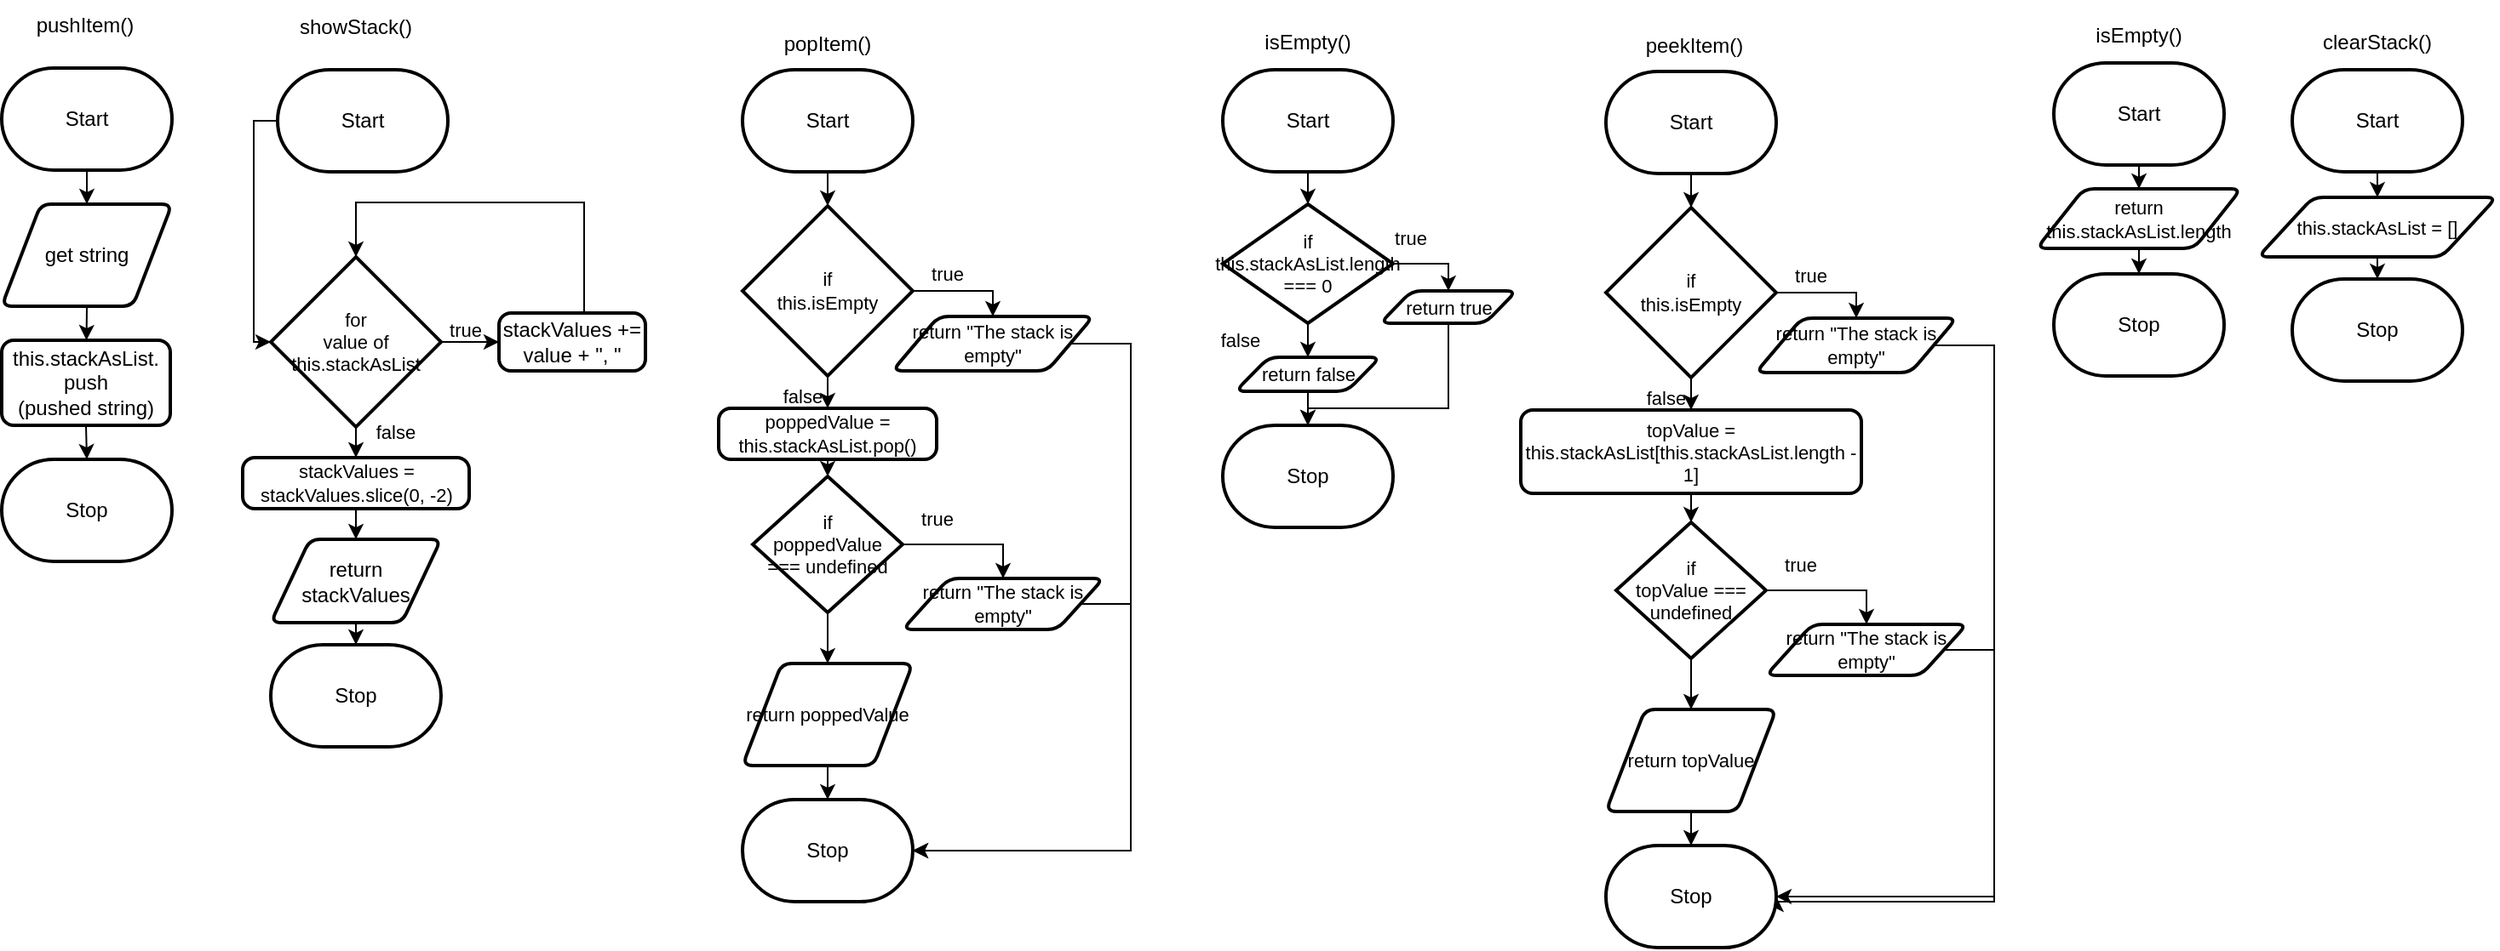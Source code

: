 <mxfile>
    <diagram id="gcvXgwt0DQH-BrGoPt2i" name="Page-1">
        <mxGraphModel dx="630" dy="330" grid="1" gridSize="10" guides="1" tooltips="1" connect="1" arrows="1" fold="1" page="1" pageScale="1" pageWidth="827" pageHeight="1169" math="0" shadow="0">
            <root>
                <mxCell id="0"/>
                <mxCell id="1" parent="0"/>
                <mxCell id="2" style="edgeStyle=none;html=1;exitX=0.5;exitY=1;exitDx=0;exitDy=0;exitPerimeter=0;entryX=0.5;entryY=0;entryDx=0;entryDy=0;" parent="1" source="3" target="5" edge="1">
                    <mxGeometry relative="1" as="geometry"/>
                </mxCell>
                <mxCell id="3" value="Start" style="strokeWidth=2;html=1;shape=mxgraph.flowchart.terminator;whiteSpace=wrap;" parent="1" vertex="1">
                    <mxGeometry x="22" y="250" width="100" height="60" as="geometry"/>
                </mxCell>
                <mxCell id="4" style="edgeStyle=none;html=1;exitX=0.5;exitY=1;exitDx=0;exitDy=0;" parent="1" source="5" target="7" edge="1">
                    <mxGeometry relative="1" as="geometry"/>
                </mxCell>
                <mxCell id="5" value="get string" style="shape=parallelogram;html=1;strokeWidth=2;perimeter=parallelogramPerimeter;whiteSpace=wrap;rounded=1;arcSize=12;size=0.23;" parent="1" vertex="1">
                    <mxGeometry x="22" y="330" width="100" height="60" as="geometry"/>
                </mxCell>
                <mxCell id="6" style="edgeStyle=none;html=1;exitX=0.5;exitY=1;exitDx=0;exitDy=0;entryX=0.5;entryY=0;entryDx=0;entryDy=0;entryPerimeter=0;" parent="1" source="7" target="8" edge="1">
                    <mxGeometry relative="1" as="geometry"/>
                </mxCell>
                <mxCell id="7" value="this.stackAsList.&lt;br&gt;push&lt;br&gt;(pushed string)" style="rounded=1;whiteSpace=wrap;html=1;absoluteArcSize=1;arcSize=14;strokeWidth=2;" parent="1" vertex="1">
                    <mxGeometry x="22" y="410" width="99" height="50" as="geometry"/>
                </mxCell>
                <mxCell id="8" value="Stop" style="strokeWidth=2;html=1;shape=mxgraph.flowchart.terminator;whiteSpace=wrap;" parent="1" vertex="1">
                    <mxGeometry x="22" y="480" width="100" height="60" as="geometry"/>
                </mxCell>
                <mxCell id="9" value="pushItem()" style="text;strokeColor=none;align=center;fillColor=none;html=1;verticalAlign=middle;whiteSpace=wrap;rounded=0;" parent="1" vertex="1">
                    <mxGeometry x="41" y="210" width="60" height="30" as="geometry"/>
                </mxCell>
                <mxCell id="10" value="showStack()" style="text;strokeColor=none;align=center;fillColor=none;html=1;verticalAlign=middle;whiteSpace=wrap;rounded=0;" parent="1" vertex="1">
                    <mxGeometry x="200" y="211" width="60" height="30" as="geometry"/>
                </mxCell>
                <mxCell id="104" style="edgeStyle=orthogonalEdgeStyle;shape=connector;rounded=0;html=1;exitX=0;exitY=0.5;exitDx=0;exitDy=0;exitPerimeter=0;entryX=0;entryY=0.5;entryDx=0;entryDy=0;entryPerimeter=0;labelBackgroundColor=default;strokeColor=default;fontFamily=Helvetica;fontSize=11;fontColor=default;endArrow=classic;" parent="1" source="12" target="21" edge="1">
                    <mxGeometry relative="1" as="geometry"/>
                </mxCell>
                <mxCell id="12" value="Start" style="strokeWidth=2;html=1;shape=mxgraph.flowchart.terminator;whiteSpace=wrap;" parent="1" vertex="1">
                    <mxGeometry x="184" y="251" width="100" height="60" as="geometry"/>
                </mxCell>
                <mxCell id="45" style="edgeStyle=orthogonalEdgeStyle;shape=connector;rounded=0;html=1;exitX=0.5;exitY=0;exitDx=0;exitDy=0;entryX=0.5;entryY=0;entryDx=0;entryDy=0;entryPerimeter=0;labelBackgroundColor=default;strokeColor=default;fontFamily=Helvetica;fontSize=11;fontColor=default;endArrow=classic;" parent="1" source="17" target="21" edge="1">
                    <mxGeometry relative="1" as="geometry">
                        <Array as="points">
                            <mxPoint x="364" y="329"/>
                            <mxPoint x="230" y="329"/>
                        </Array>
                    </mxGeometry>
                </mxCell>
                <mxCell id="17" value="stackValues += value + &quot;, &quot;" style="rounded=1;whiteSpace=wrap;html=1;absoluteArcSize=1;arcSize=14;strokeWidth=2;" parent="1" vertex="1">
                    <mxGeometry x="314" y="394" width="86" height="34" as="geometry"/>
                </mxCell>
                <mxCell id="102" style="edgeStyle=orthogonalEdgeStyle;shape=connector;rounded=0;html=1;exitX=0.5;exitY=1;exitDx=0;exitDy=0;entryX=0.5;entryY=0;entryDx=0;entryDy=0;entryPerimeter=0;labelBackgroundColor=default;strokeColor=default;fontFamily=Helvetica;fontSize=11;fontColor=default;endArrow=classic;" parent="1" source="19" target="20" edge="1">
                    <mxGeometry relative="1" as="geometry"/>
                </mxCell>
                <mxCell id="19" value="return stackValues" style="shape=parallelogram;html=1;strokeWidth=2;perimeter=parallelogramPerimeter;whiteSpace=wrap;rounded=1;arcSize=12;size=0.23;" parent="1" vertex="1">
                    <mxGeometry x="180" y="527" width="100" height="49" as="geometry"/>
                </mxCell>
                <mxCell id="20" value="Stop" style="strokeWidth=2;html=1;shape=mxgraph.flowchart.terminator;whiteSpace=wrap;" parent="1" vertex="1">
                    <mxGeometry x="180" y="589" width="100" height="60" as="geometry"/>
                </mxCell>
                <mxCell id="36" style="edgeStyle=orthogonalEdgeStyle;shape=connector;rounded=0;html=1;exitX=0.5;exitY=1;exitDx=0;exitDy=0;exitPerimeter=0;entryX=0.5;entryY=0;entryDx=0;entryDy=0;labelBackgroundColor=default;strokeColor=default;fontFamily=Helvetica;fontSize=11;fontColor=default;endArrow=classic;" parent="1" source="21" target="33" edge="1">
                    <mxGeometry relative="1" as="geometry"/>
                </mxCell>
                <mxCell id="42" style="edgeStyle=orthogonalEdgeStyle;shape=connector;rounded=0;html=1;exitX=1;exitY=0.5;exitDx=0;exitDy=0;exitPerimeter=0;entryX=0;entryY=0.5;entryDx=0;entryDy=0;labelBackgroundColor=default;strokeColor=default;fontFamily=Helvetica;fontSize=11;fontColor=default;endArrow=classic;" parent="1" source="21" target="17" edge="1">
                    <mxGeometry relative="1" as="geometry"/>
                </mxCell>
                <mxCell id="21" value="for&lt;br&gt;value of this.stackAsList" style="strokeWidth=2;html=1;shape=mxgraph.flowchart.decision;whiteSpace=wrap;fontFamily=Helvetica;fontSize=11;fontColor=default;" parent="1" vertex="1">
                    <mxGeometry x="180" y="361" width="100" height="100" as="geometry"/>
                </mxCell>
                <mxCell id="26" value="true" style="text;html=1;align=center;verticalAlign=middle;resizable=0;points=[];autosize=1;strokeColor=none;fillColor=none;fontSize=11;fontFamily=Helvetica;fontColor=default;" parent="1" vertex="1">
                    <mxGeometry x="274" y="389" width="40" height="30" as="geometry"/>
                </mxCell>
                <mxCell id="101" style="edgeStyle=orthogonalEdgeStyle;shape=connector;rounded=0;html=1;exitX=0.5;exitY=1;exitDx=0;exitDy=0;entryX=0.5;entryY=0;entryDx=0;entryDy=0;labelBackgroundColor=default;strokeColor=default;fontFamily=Helvetica;fontSize=11;fontColor=default;endArrow=classic;" parent="1" source="33" target="19" edge="1">
                    <mxGeometry relative="1" as="geometry"/>
                </mxCell>
                <mxCell id="33" value="stackValues = stackValues.slice(0, -2)" style="rounded=1;whiteSpace=wrap;html=1;absoluteArcSize=1;arcSize=14;strokeWidth=2;fontFamily=Helvetica;fontSize=11;fontColor=default;fillColor=none;gradientColor=none;" parent="1" vertex="1">
                    <mxGeometry x="163.5" y="479" width="133" height="30" as="geometry"/>
                </mxCell>
                <mxCell id="38" value="false" style="text;html=1;align=center;verticalAlign=middle;resizable=0;points=[];autosize=1;strokeColor=none;fillColor=none;fontSize=11;fontFamily=Helvetica;fontColor=default;" parent="1" vertex="1">
                    <mxGeometry x="228" y="449" width="50" height="30" as="geometry"/>
                </mxCell>
                <mxCell id="62" style="edgeStyle=orthogonalEdgeStyle;shape=connector;rounded=0;html=1;exitX=0.5;exitY=1;exitDx=0;exitDy=0;exitPerimeter=0;labelBackgroundColor=default;strokeColor=default;fontFamily=Helvetica;fontSize=11;fontColor=default;endArrow=classic;" parent="1" source="46" target="61" edge="1">
                    <mxGeometry relative="1" as="geometry"/>
                </mxCell>
                <mxCell id="46" value="Start" style="strokeWidth=2;html=1;shape=mxgraph.flowchart.terminator;whiteSpace=wrap;" parent="1" vertex="1">
                    <mxGeometry x="457" y="251" width="100" height="60" as="geometry"/>
                </mxCell>
                <mxCell id="47" value="popItem()" style="text;strokeColor=none;align=center;fillColor=none;html=1;verticalAlign=middle;whiteSpace=wrap;rounded=0;" parent="1" vertex="1">
                    <mxGeometry x="477" y="221" width="60" height="30" as="geometry"/>
                </mxCell>
                <mxCell id="65" style="edgeStyle=orthogonalEdgeStyle;shape=connector;rounded=0;html=1;exitX=1;exitY=0.5;exitDx=0;exitDy=0;exitPerimeter=0;entryX=0.5;entryY=0;entryDx=0;entryDy=0;labelBackgroundColor=default;strokeColor=default;fontFamily=Helvetica;fontSize=11;fontColor=default;endArrow=classic;" parent="1" source="61" target="64" edge="1">
                    <mxGeometry relative="1" as="geometry"/>
                </mxCell>
                <mxCell id="69" style="edgeStyle=orthogonalEdgeStyle;shape=connector;rounded=0;html=1;exitX=0.5;exitY=1;exitDx=0;exitDy=0;exitPerimeter=0;labelBackgroundColor=default;strokeColor=default;fontFamily=Helvetica;fontSize=11;fontColor=default;endArrow=classic;" parent="1" source="61" target="68" edge="1">
                    <mxGeometry relative="1" as="geometry"/>
                </mxCell>
                <mxCell id="61" value="if&lt;br&gt;this.isEmpty" style="strokeWidth=2;html=1;shape=mxgraph.flowchart.decision;whiteSpace=wrap;fontFamily=Helvetica;fontSize=11;fontColor=default;" parent="1" vertex="1">
                    <mxGeometry x="457" y="331" width="100" height="100" as="geometry"/>
                </mxCell>
                <mxCell id="82" style="edgeStyle=orthogonalEdgeStyle;shape=connector;rounded=0;html=1;exitX=1;exitY=0.5;exitDx=0;exitDy=0;entryX=1;entryY=0.5;entryDx=0;entryDy=0;entryPerimeter=0;labelBackgroundColor=default;strokeColor=default;fontFamily=Helvetica;fontSize=11;fontColor=default;endArrow=classic;" parent="1" source="64" target="79" edge="1">
                    <mxGeometry relative="1" as="geometry">
                        <Array as="points">
                            <mxPoint x="685" y="412"/>
                            <mxPoint x="685" y="710"/>
                        </Array>
                    </mxGeometry>
                </mxCell>
                <mxCell id="64" value="return &quot;The stack is empty&quot;" style="shape=parallelogram;html=1;strokeWidth=2;perimeter=parallelogramPerimeter;whiteSpace=wrap;rounded=1;arcSize=12;size=0.23;fontFamily=Helvetica;fontSize=11;fontColor=default;" parent="1" vertex="1">
                    <mxGeometry x="545" y="396" width="118" height="32" as="geometry"/>
                </mxCell>
                <mxCell id="67" value="true" style="text;html=1;align=center;verticalAlign=middle;resizable=0;points=[];autosize=1;strokeColor=none;fillColor=none;fontSize=11;fontFamily=Helvetica;fontColor=default;" parent="1" vertex="1">
                    <mxGeometry x="557" y="356" width="40" height="30" as="geometry"/>
                </mxCell>
                <mxCell id="73" style="edgeStyle=orthogonalEdgeStyle;shape=connector;rounded=0;html=1;exitX=0.5;exitY=1;exitDx=0;exitDy=0;entryX=0.5;entryY=0;entryDx=0;entryDy=0;entryPerimeter=0;labelBackgroundColor=default;strokeColor=default;fontFamily=Helvetica;fontSize=11;fontColor=default;endArrow=classic;" parent="1" source="68" target="72" edge="1">
                    <mxGeometry relative="1" as="geometry"/>
                </mxCell>
                <mxCell id="68" value="poppedValue = this.stackAsList.pop()" style="rounded=1;whiteSpace=wrap;html=1;absoluteArcSize=1;arcSize=14;strokeWidth=2;fontFamily=Helvetica;fontSize=11;fontColor=default;" parent="1" vertex="1">
                    <mxGeometry x="443" y="450" width="128" height="30" as="geometry"/>
                </mxCell>
                <mxCell id="70" value="false" style="text;html=1;align=center;verticalAlign=middle;resizable=0;points=[];autosize=1;strokeColor=none;fillColor=none;fontSize=11;fontFamily=Helvetica;fontColor=default;" parent="1" vertex="1">
                    <mxGeometry x="467" y="428" width="50" height="30" as="geometry"/>
                </mxCell>
                <mxCell id="76" style="edgeStyle=orthogonalEdgeStyle;shape=connector;rounded=0;html=1;exitX=1;exitY=0.5;exitDx=0;exitDy=0;exitPerimeter=0;entryX=0.5;entryY=0;entryDx=0;entryDy=0;labelBackgroundColor=default;strokeColor=default;fontFamily=Helvetica;fontSize=11;fontColor=default;endArrow=classic;" parent="1" source="72" target="74" edge="1">
                    <mxGeometry relative="1" as="geometry"/>
                </mxCell>
                <mxCell id="81" style="edgeStyle=orthogonalEdgeStyle;shape=connector;rounded=0;html=1;exitX=0.5;exitY=1;exitDx=0;exitDy=0;exitPerimeter=0;entryX=0.5;entryY=0;entryDx=0;entryDy=0;labelBackgroundColor=default;strokeColor=default;fontFamily=Helvetica;fontSize=11;fontColor=default;endArrow=classic;" parent="1" source="72" target="78" edge="1">
                    <mxGeometry relative="1" as="geometry"/>
                </mxCell>
                <mxCell id="72" value="if&lt;br&gt;poppedValue === undefined" style="strokeWidth=2;html=1;shape=mxgraph.flowchart.decision;whiteSpace=wrap;fontFamily=Helvetica;fontSize=11;fontColor=default;" parent="1" vertex="1">
                    <mxGeometry x="463" y="490" width="88" height="80" as="geometry"/>
                </mxCell>
                <mxCell id="83" style="edgeStyle=orthogonalEdgeStyle;shape=connector;rounded=0;html=1;exitX=1;exitY=0.5;exitDx=0;exitDy=0;entryX=1;entryY=0.5;entryDx=0;entryDy=0;entryPerimeter=0;labelBackgroundColor=default;strokeColor=default;fontFamily=Helvetica;fontSize=11;fontColor=default;endArrow=classic;" parent="1" source="74" target="79" edge="1">
                    <mxGeometry relative="1" as="geometry">
                        <Array as="points">
                            <mxPoint x="685" y="565"/>
                            <mxPoint x="685" y="710"/>
                        </Array>
                    </mxGeometry>
                </mxCell>
                <mxCell id="74" value="return &quot;The stack is empty&quot;" style="shape=parallelogram;html=1;strokeWidth=2;perimeter=parallelogramPerimeter;whiteSpace=wrap;rounded=1;arcSize=12;size=0.23;fontFamily=Helvetica;fontSize=11;fontColor=default;" parent="1" vertex="1">
                    <mxGeometry x="551" y="550" width="118" height="30" as="geometry"/>
                </mxCell>
                <mxCell id="77" value="true" style="text;html=1;align=center;verticalAlign=middle;resizable=0;points=[];autosize=1;strokeColor=none;fillColor=none;fontSize=11;fontFamily=Helvetica;fontColor=default;" parent="1" vertex="1">
                    <mxGeometry x="551" y="500" width="40" height="30" as="geometry"/>
                </mxCell>
                <mxCell id="84" style="edgeStyle=orthogonalEdgeStyle;shape=connector;rounded=0;html=1;exitX=0.5;exitY=1;exitDx=0;exitDy=0;labelBackgroundColor=default;strokeColor=default;fontFamily=Helvetica;fontSize=11;fontColor=default;endArrow=classic;" parent="1" source="78" target="79" edge="1">
                    <mxGeometry relative="1" as="geometry"/>
                </mxCell>
                <mxCell id="78" value="return poppedValue" style="shape=parallelogram;html=1;strokeWidth=2;perimeter=parallelogramPerimeter;whiteSpace=wrap;rounded=1;arcSize=12;size=0.23;fontFamily=Helvetica;fontSize=11;fontColor=default;" parent="1" vertex="1">
                    <mxGeometry x="457" y="600" width="100" height="60" as="geometry"/>
                </mxCell>
                <mxCell id="79" value="Stop" style="strokeWidth=2;html=1;shape=mxgraph.flowchart.terminator;whiteSpace=wrap;" parent="1" vertex="1">
                    <mxGeometry x="457" y="680" width="100" height="60" as="geometry"/>
                </mxCell>
                <mxCell id="85" value="isEmpty()" style="text;strokeColor=none;align=center;fillColor=none;html=1;verticalAlign=middle;whiteSpace=wrap;rounded=0;" parent="1" vertex="1">
                    <mxGeometry x="759" y="220" width="60" height="30" as="geometry"/>
                </mxCell>
                <mxCell id="89" style="edgeStyle=orthogonalEdgeStyle;shape=connector;rounded=0;html=1;exitX=0.5;exitY=1;exitDx=0;exitDy=0;exitPerimeter=0;labelBackgroundColor=default;strokeColor=default;fontFamily=Helvetica;fontSize=11;fontColor=default;endArrow=classic;" parent="1" source="86" target="88" edge="1">
                    <mxGeometry relative="1" as="geometry"/>
                </mxCell>
                <mxCell id="86" value="Start" style="strokeWidth=2;html=1;shape=mxgraph.flowchart.terminator;whiteSpace=wrap;" parent="1" vertex="1">
                    <mxGeometry x="739" y="251" width="100" height="60" as="geometry"/>
                </mxCell>
                <mxCell id="93" style="edgeStyle=orthogonalEdgeStyle;shape=connector;rounded=0;html=1;exitX=1;exitY=0.5;exitDx=0;exitDy=0;exitPerimeter=0;entryX=0.5;entryY=0;entryDx=0;entryDy=0;labelBackgroundColor=default;strokeColor=default;fontFamily=Helvetica;fontSize=11;fontColor=default;endArrow=classic;" parent="1" source="88" target="92" edge="1">
                    <mxGeometry relative="1" as="geometry"/>
                </mxCell>
                <mxCell id="96" style="edgeStyle=orthogonalEdgeStyle;shape=connector;rounded=0;html=1;exitX=0.5;exitY=1;exitDx=0;exitDy=0;exitPerimeter=0;entryX=0.5;entryY=0;entryDx=0;entryDy=0;labelBackgroundColor=default;strokeColor=default;fontFamily=Helvetica;fontSize=11;fontColor=default;endArrow=classic;" parent="1" source="88" target="90" edge="1">
                    <mxGeometry relative="1" as="geometry"/>
                </mxCell>
                <mxCell id="88" value="if&lt;br&gt;this.stackAsList.length === 0" style="strokeWidth=2;html=1;shape=mxgraph.flowchart.decision;whiteSpace=wrap;fontFamily=Helvetica;fontSize=11;fontColor=default;" parent="1" vertex="1">
                    <mxGeometry x="739" y="330" width="100" height="70" as="geometry"/>
                </mxCell>
                <mxCell id="98" style="edgeStyle=orthogonalEdgeStyle;shape=connector;rounded=0;html=1;exitX=0.5;exitY=1;exitDx=0;exitDy=0;entryX=0.5;entryY=0;entryDx=0;entryDy=0;entryPerimeter=0;labelBackgroundColor=default;strokeColor=default;fontFamily=Helvetica;fontSize=11;fontColor=default;endArrow=classic;" parent="1" source="90" target="91" edge="1">
                    <mxGeometry relative="1" as="geometry"/>
                </mxCell>
                <mxCell id="90" value="return false" style="shape=parallelogram;html=1;strokeWidth=2;perimeter=parallelogramPerimeter;whiteSpace=wrap;rounded=1;arcSize=12;size=0.23;fontFamily=Helvetica;fontSize=11;fontColor=default;" parent="1" vertex="1">
                    <mxGeometry x="746.5" y="420" width="85" height="20" as="geometry"/>
                </mxCell>
                <mxCell id="91" value="Stop" style="strokeWidth=2;html=1;shape=mxgraph.flowchart.terminator;whiteSpace=wrap;" parent="1" vertex="1">
                    <mxGeometry x="739" y="460" width="100" height="60" as="geometry"/>
                </mxCell>
                <mxCell id="108" style="edgeStyle=orthogonalEdgeStyle;shape=connector;rounded=0;html=1;exitX=0.5;exitY=1;exitDx=0;exitDy=0;entryX=0.5;entryY=0;entryDx=0;entryDy=0;entryPerimeter=0;labelBackgroundColor=default;strokeColor=default;fontFamily=Helvetica;fontSize=11;fontColor=default;endArrow=classic;" parent="1" source="92" target="91" edge="1">
                    <mxGeometry relative="1" as="geometry">
                        <Array as="points">
                            <mxPoint x="872" y="450"/>
                            <mxPoint x="789" y="450"/>
                        </Array>
                    </mxGeometry>
                </mxCell>
                <mxCell id="92" value="return true" style="shape=parallelogram;html=1;strokeWidth=2;perimeter=parallelogramPerimeter;whiteSpace=wrap;rounded=1;arcSize=12;size=0.23;fontFamily=Helvetica;fontSize=11;fontColor=default;" parent="1" vertex="1">
                    <mxGeometry x="831.5" y="381" width="80" height="19" as="geometry"/>
                </mxCell>
                <mxCell id="94" value="true" style="text;html=1;align=center;verticalAlign=middle;resizable=0;points=[];autosize=1;strokeColor=none;fillColor=none;fontSize=11;fontFamily=Helvetica;fontColor=default;" parent="1" vertex="1">
                    <mxGeometry x="829" y="335" width="40" height="30" as="geometry"/>
                </mxCell>
                <mxCell id="95" value="false" style="text;html=1;align=center;verticalAlign=middle;resizable=0;points=[];autosize=1;strokeColor=none;fillColor=none;fontSize=11;fontFamily=Helvetica;fontColor=default;" parent="1" vertex="1">
                    <mxGeometry x="724" y="395" width="50" height="30" as="geometry"/>
                </mxCell>
                <mxCell id="123" value="isEmpty()" style="text;strokeColor=none;align=center;fillColor=none;html=1;verticalAlign=middle;whiteSpace=wrap;rounded=0;" parent="1" vertex="1">
                    <mxGeometry x="1247" y="216" width="60" height="30" as="geometry"/>
                </mxCell>
                <mxCell id="124" style="edgeStyle=orthogonalEdgeStyle;shape=connector;rounded=0;html=1;exitX=0.5;exitY=1;exitDx=0;exitDy=0;exitPerimeter=0;entryX=0.5;entryY=0;entryDx=0;entryDy=0;labelBackgroundColor=default;strokeColor=default;fontFamily=Helvetica;fontSize=11;fontColor=default;endArrow=classic;" parent="1" source="125" target="128" edge="1">
                    <mxGeometry relative="1" as="geometry"/>
                </mxCell>
                <mxCell id="125" value="Start" style="strokeWidth=2;html=1;shape=mxgraph.flowchart.terminator;whiteSpace=wrap;" parent="1" vertex="1">
                    <mxGeometry x="1227" y="247" width="100" height="60" as="geometry"/>
                </mxCell>
                <mxCell id="126" value="Stop" style="strokeWidth=2;html=1;shape=mxgraph.flowchart.terminator;whiteSpace=wrap;" parent="1" vertex="1">
                    <mxGeometry x="1227" y="371" width="100" height="60" as="geometry"/>
                </mxCell>
                <mxCell id="127" style="edgeStyle=orthogonalEdgeStyle;shape=connector;rounded=0;html=1;exitX=0.5;exitY=1;exitDx=0;exitDy=0;labelBackgroundColor=default;strokeColor=default;fontFamily=Helvetica;fontSize=11;fontColor=default;endArrow=classic;" parent="1" source="128" target="126" edge="1">
                    <mxGeometry relative="1" as="geometry"/>
                </mxCell>
                <mxCell id="128" value="return this.stackAsList.length" style="shape=parallelogram;html=1;strokeWidth=2;perimeter=parallelogramPerimeter;whiteSpace=wrap;rounded=1;arcSize=12;size=0.23;fontFamily=Helvetica;fontSize=11;fontColor=default;" parent="1" vertex="1">
                    <mxGeometry x="1217" y="321" width="120" height="35" as="geometry"/>
                </mxCell>
                <mxCell id="129" value="clearStack()" style="text;strokeColor=none;align=center;fillColor=none;html=1;verticalAlign=middle;whiteSpace=wrap;rounded=0;" parent="1" vertex="1">
                    <mxGeometry x="1382" y="220" width="70" height="30" as="geometry"/>
                </mxCell>
                <mxCell id="130" style="edgeStyle=orthogonalEdgeStyle;shape=connector;rounded=0;html=1;exitX=0.5;exitY=1;exitDx=0;exitDy=0;exitPerimeter=0;entryX=0.5;entryY=0;entryDx=0;entryDy=0;labelBackgroundColor=default;strokeColor=default;fontFamily=Helvetica;fontSize=11;fontColor=default;endArrow=classic;" parent="1" source="131" target="134" edge="1">
                    <mxGeometry relative="1" as="geometry"/>
                </mxCell>
                <mxCell id="131" value="Start" style="strokeWidth=2;html=1;shape=mxgraph.flowchart.terminator;whiteSpace=wrap;" parent="1" vertex="1">
                    <mxGeometry x="1367" y="251" width="100" height="60" as="geometry"/>
                </mxCell>
                <mxCell id="132" value="Stop" style="strokeWidth=2;html=1;shape=mxgraph.flowchart.terminator;whiteSpace=wrap;" parent="1" vertex="1">
                    <mxGeometry x="1367" y="374" width="100" height="60" as="geometry"/>
                </mxCell>
                <mxCell id="133" style="edgeStyle=orthogonalEdgeStyle;shape=connector;rounded=0;html=1;exitX=0.5;exitY=1;exitDx=0;exitDy=0;labelBackgroundColor=default;strokeColor=default;fontFamily=Helvetica;fontSize=11;fontColor=default;endArrow=classic;" parent="1" source="134" target="132" edge="1">
                    <mxGeometry relative="1" as="geometry"/>
                </mxCell>
                <mxCell id="134" value="this.stackAsList = []" style="shape=parallelogram;html=1;strokeWidth=2;perimeter=parallelogramPerimeter;whiteSpace=wrap;rounded=1;arcSize=12;size=0.23;fontFamily=Helvetica;fontSize=11;fontColor=default;" parent="1" vertex="1">
                    <mxGeometry x="1347" y="326" width="140" height="35" as="geometry"/>
                </mxCell>
                <mxCell id="156" style="edgeStyle=orthogonalEdgeStyle;shape=connector;rounded=0;html=1;exitX=0.5;exitY=1;exitDx=0;exitDy=0;exitPerimeter=0;labelBackgroundColor=default;strokeColor=default;fontFamily=Helvetica;fontSize=11;fontColor=default;endArrow=classic;" edge="1" parent="1" source="157" target="161">
                    <mxGeometry relative="1" as="geometry"/>
                </mxCell>
                <mxCell id="157" value="Start" style="strokeWidth=2;html=1;shape=mxgraph.flowchart.terminator;whiteSpace=wrap;" vertex="1" parent="1">
                    <mxGeometry x="964" y="252" width="100" height="60" as="geometry"/>
                </mxCell>
                <mxCell id="158" value="peekItem()" style="text;strokeColor=none;align=center;fillColor=none;html=1;verticalAlign=middle;whiteSpace=wrap;rounded=0;" vertex="1" parent="1">
                    <mxGeometry x="986" y="222" width="60" height="30" as="geometry"/>
                </mxCell>
                <mxCell id="159" style="edgeStyle=orthogonalEdgeStyle;shape=connector;rounded=0;html=1;exitX=1;exitY=0.5;exitDx=0;exitDy=0;exitPerimeter=0;entryX=0.5;entryY=0;entryDx=0;entryDy=0;labelBackgroundColor=default;strokeColor=default;fontFamily=Helvetica;fontSize=11;fontColor=default;endArrow=classic;" edge="1" parent="1" source="161" target="163">
                    <mxGeometry relative="1" as="geometry"/>
                </mxCell>
                <mxCell id="160" style="edgeStyle=orthogonalEdgeStyle;shape=connector;rounded=0;html=1;exitX=0.5;exitY=1;exitDx=0;exitDy=0;exitPerimeter=0;labelBackgroundColor=default;strokeColor=default;fontFamily=Helvetica;fontSize=11;fontColor=default;endArrow=classic;" edge="1" parent="1" source="161" target="166">
                    <mxGeometry relative="1" as="geometry"/>
                </mxCell>
                <mxCell id="161" value="if&lt;br&gt;this.isEmpty" style="strokeWidth=2;html=1;shape=mxgraph.flowchart.decision;whiteSpace=wrap;fontFamily=Helvetica;fontSize=11;fontColor=default;" vertex="1" parent="1">
                    <mxGeometry x="964" y="332" width="100" height="100" as="geometry"/>
                </mxCell>
                <mxCell id="162" style="edgeStyle=orthogonalEdgeStyle;shape=connector;rounded=0;html=1;exitX=1;exitY=0.5;exitDx=0;exitDy=0;entryX=1;entryY=0.5;entryDx=0;entryDy=0;entryPerimeter=0;labelBackgroundColor=default;strokeColor=default;fontFamily=Helvetica;fontSize=11;fontColor=default;endArrow=classic;" edge="1" parent="1" source="163" target="176">
                    <mxGeometry relative="1" as="geometry">
                        <Array as="points">
                            <mxPoint x="1192" y="413"/>
                            <mxPoint x="1192" y="740"/>
                            <mxPoint x="1064" y="740"/>
                        </Array>
                    </mxGeometry>
                </mxCell>
                <mxCell id="163" value="return &quot;The stack is empty&quot;" style="shape=parallelogram;html=1;strokeWidth=2;perimeter=parallelogramPerimeter;whiteSpace=wrap;rounded=1;arcSize=12;size=0.23;fontFamily=Helvetica;fontSize=11;fontColor=default;" vertex="1" parent="1">
                    <mxGeometry x="1052" y="397" width="118" height="32" as="geometry"/>
                </mxCell>
                <mxCell id="164" value="true" style="text;html=1;align=center;verticalAlign=middle;resizable=0;points=[];autosize=1;strokeColor=none;fillColor=none;fontSize=11;fontFamily=Helvetica;fontColor=default;" vertex="1" parent="1">
                    <mxGeometry x="1064" y="357" width="40" height="30" as="geometry"/>
                </mxCell>
                <mxCell id="165" style="edgeStyle=orthogonalEdgeStyle;shape=connector;rounded=0;html=1;exitX=0.5;exitY=1;exitDx=0;exitDy=0;entryX=0.5;entryY=0;entryDx=0;entryDy=0;entryPerimeter=0;labelBackgroundColor=default;strokeColor=default;fontFamily=Helvetica;fontSize=11;fontColor=default;endArrow=classic;" edge="1" parent="1" source="166" target="170">
                    <mxGeometry relative="1" as="geometry"/>
                </mxCell>
                <mxCell id="166" value="topValue = this.stackAsList[this.stackAsList.length - 1]" style="rounded=1;whiteSpace=wrap;html=1;absoluteArcSize=1;arcSize=14;strokeWidth=2;fontFamily=Helvetica;fontSize=11;fontColor=default;" vertex="1" parent="1">
                    <mxGeometry x="914" y="451" width="200" height="49" as="geometry"/>
                </mxCell>
                <mxCell id="167" value="false" style="text;html=1;align=center;verticalAlign=middle;resizable=0;points=[];autosize=1;strokeColor=none;fillColor=none;fontSize=11;fontFamily=Helvetica;fontColor=default;" vertex="1" parent="1">
                    <mxGeometry x="974" y="429" width="50" height="30" as="geometry"/>
                </mxCell>
                <mxCell id="168" style="edgeStyle=orthogonalEdgeStyle;shape=connector;rounded=0;html=1;exitX=1;exitY=0.5;exitDx=0;exitDy=0;exitPerimeter=0;entryX=0.5;entryY=0;entryDx=0;entryDy=0;labelBackgroundColor=default;strokeColor=default;fontFamily=Helvetica;fontSize=11;fontColor=default;endArrow=classic;" edge="1" parent="1" source="170" target="172">
                    <mxGeometry relative="1" as="geometry"/>
                </mxCell>
                <mxCell id="169" style="edgeStyle=orthogonalEdgeStyle;shape=connector;rounded=0;html=1;exitX=0.5;exitY=1;exitDx=0;exitDy=0;exitPerimeter=0;entryX=0.5;entryY=0;entryDx=0;entryDy=0;labelBackgroundColor=default;strokeColor=default;fontFamily=Helvetica;fontSize=11;fontColor=default;endArrow=classic;" edge="1" parent="1" source="170" target="175">
                    <mxGeometry relative="1" as="geometry"/>
                </mxCell>
                <mxCell id="170" value="if&lt;br&gt;topValue === undefined" style="strokeWidth=2;html=1;shape=mxgraph.flowchart.decision;whiteSpace=wrap;fontFamily=Helvetica;fontSize=11;fontColor=default;" vertex="1" parent="1">
                    <mxGeometry x="970" y="517" width="88" height="80" as="geometry"/>
                </mxCell>
                <mxCell id="171" style="edgeStyle=orthogonalEdgeStyle;shape=connector;rounded=0;html=1;exitX=1;exitY=0.5;exitDx=0;exitDy=0;entryX=1;entryY=0.5;entryDx=0;entryDy=0;entryPerimeter=0;labelBackgroundColor=default;strokeColor=default;fontFamily=Helvetica;fontSize=11;fontColor=default;endArrow=classic;" edge="1" parent="1" source="172" target="176">
                    <mxGeometry relative="1" as="geometry">
                        <Array as="points">
                            <mxPoint x="1192" y="592"/>
                            <mxPoint x="1192" y="737"/>
                        </Array>
                    </mxGeometry>
                </mxCell>
                <mxCell id="172" value="return &quot;The stack is empty&quot;" style="shape=parallelogram;html=1;strokeWidth=2;perimeter=parallelogramPerimeter;whiteSpace=wrap;rounded=1;arcSize=12;size=0.23;fontFamily=Helvetica;fontSize=11;fontColor=default;" vertex="1" parent="1">
                    <mxGeometry x="1058" y="577" width="118" height="30" as="geometry"/>
                </mxCell>
                <mxCell id="173" value="true" style="text;html=1;align=center;verticalAlign=middle;resizable=0;points=[];autosize=1;strokeColor=none;fillColor=none;fontSize=11;fontFamily=Helvetica;fontColor=default;" vertex="1" parent="1">
                    <mxGeometry x="1058" y="527" width="40" height="30" as="geometry"/>
                </mxCell>
                <mxCell id="174" style="edgeStyle=orthogonalEdgeStyle;shape=connector;rounded=0;html=1;exitX=0.5;exitY=1;exitDx=0;exitDy=0;labelBackgroundColor=default;strokeColor=default;fontFamily=Helvetica;fontSize=11;fontColor=default;endArrow=classic;" edge="1" parent="1" source="175" target="176">
                    <mxGeometry relative="1" as="geometry"/>
                </mxCell>
                <mxCell id="175" value="return topValue" style="shape=parallelogram;html=1;strokeWidth=2;perimeter=parallelogramPerimeter;whiteSpace=wrap;rounded=1;arcSize=12;size=0.23;fontFamily=Helvetica;fontSize=11;fontColor=default;" vertex="1" parent="1">
                    <mxGeometry x="964" y="627" width="100" height="60" as="geometry"/>
                </mxCell>
                <mxCell id="176" value="Stop" style="strokeWidth=2;html=1;shape=mxgraph.flowchart.terminator;whiteSpace=wrap;" vertex="1" parent="1">
                    <mxGeometry x="964" y="707" width="100" height="60" as="geometry"/>
                </mxCell>
            </root>
        </mxGraphModel>
    </diagram>
</mxfile>